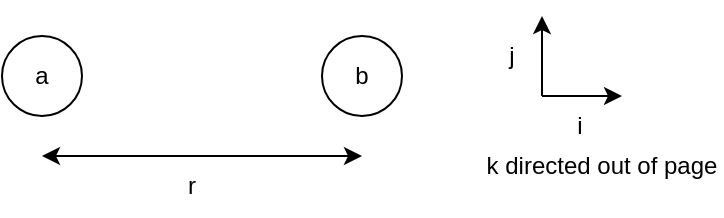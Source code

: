 <mxfile version="27.1.1">
  <diagram name="Page-1" id="5JVYWY26bEPQtt5Bhzov">
    <mxGraphModel grid="1" page="1" gridSize="10" guides="1" tooltips="1" connect="1" arrows="1" fold="1" pageScale="1" pageWidth="850" pageHeight="1100" math="0" shadow="0">
      <root>
        <mxCell id="0" />
        <mxCell id="1" parent="0" />
        <mxCell id="1IioD19Ov7IE3-_6NWTT-18" value="i" style="rounded=0;whiteSpace=wrap;html=1;strokeColor=none;" vertex="1" parent="1">
          <mxGeometry x="514" y="350" width="30" height="30" as="geometry" />
        </mxCell>
        <mxCell id="1IioD19Ov7IE3-_6NWTT-8" value="r" style="rounded=0;whiteSpace=wrap;html=1;strokeColor=none;" vertex="1" parent="1">
          <mxGeometry x="320" y="380" width="30" height="30" as="geometry" />
        </mxCell>
        <mxCell id="1IioD19Ov7IE3-_6NWTT-1" value="a" style="ellipse;whiteSpace=wrap;html=1;" vertex="1" parent="1">
          <mxGeometry x="240" y="320" width="40" height="40" as="geometry" />
        </mxCell>
        <mxCell id="1IioD19Ov7IE3-_6NWTT-5" value="b" style="ellipse;whiteSpace=wrap;html=1;" vertex="1" parent="1">
          <mxGeometry x="400" y="320" width="40" height="40" as="geometry" />
        </mxCell>
        <mxCell id="1IioD19Ov7IE3-_6NWTT-7" value="" style="endArrow=classic;startArrow=classic;html=1;rounded=0;" edge="1" parent="1">
          <mxGeometry width="50" height="50" relative="1" as="geometry">
            <mxPoint x="260" y="380" as="sourcePoint" />
            <mxPoint x="420" y="380" as="targetPoint" />
          </mxGeometry>
        </mxCell>
        <mxCell id="1IioD19Ov7IE3-_6NWTT-15" value="j" style="rounded=0;whiteSpace=wrap;html=1;strokeColor=none;" vertex="1" parent="1">
          <mxGeometry x="480" y="315" width="30" height="30" as="geometry" />
        </mxCell>
        <mxCell id="1IioD19Ov7IE3-_6NWTT-16" value="" style="endArrow=classic;html=1;rounded=0;" edge="1" parent="1">
          <mxGeometry width="50" height="50" relative="1" as="geometry">
            <mxPoint x="510" y="350" as="sourcePoint" />
            <mxPoint x="510" y="310" as="targetPoint" />
          </mxGeometry>
        </mxCell>
        <mxCell id="1IioD19Ov7IE3-_6NWTT-17" value="" style="endArrow=classic;html=1;rounded=0;" edge="1" parent="1">
          <mxGeometry width="50" height="50" relative="1" as="geometry">
            <mxPoint x="510" y="350" as="sourcePoint" />
            <mxPoint x="550" y="350" as="targetPoint" />
          </mxGeometry>
        </mxCell>
        <mxCell id="1IioD19Ov7IE3-_6NWTT-19" value="k directed out of page" style="rounded=0;whiteSpace=wrap;html=1;strokeColor=none;" vertex="1" parent="1">
          <mxGeometry x="480" y="370" width="120" height="30" as="geometry" />
        </mxCell>
      </root>
    </mxGraphModel>
  </diagram>
</mxfile>
